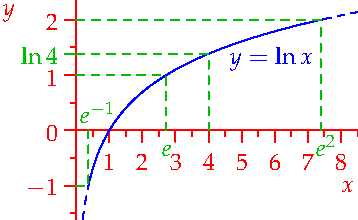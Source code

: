 settings.tex="pdflatex";

texpreamble("\usepackage{amsmath}
\usepackage{amsthm,amssymb}
\usepackage{mathpazo}
\usepackage[svgnames]{xcolor}
\usepackage{textcomp}
");
import graph;


size(180,110,IgnoreAspect);

real f(real x){return log(x);}

real m=0.2;
real a=0.4;
real b=7.5;
real M=8.5;

draw(graph(f,m,a),blue+dashed);
draw(graph(f,a,b),blue);
draw(graph(f,b,M),blue+dashed);

xaxis("$x$",0,M,red,RightTicks(beginlabel=false));
yaxis("$y$",red,LeftTicks(Step=1,step=0.5));

label("$y=\ln x$",(5.9,1.3),blue);

real x=exp(1);
real ht=f(x);
draw((x,0)--(x,ht)--(0,ht),heavygreen+dashed);
//dot((x,f(x)),heavygreen);
//xtick(Label("$e$",align=S),exp(1),S,heavygreen);
labelx("$e$",exp(1),0.3S,heavygreen);


real x=exp(-1);
real ht=f(x);
draw((x,0)--(x,ht)--(0,ht),heavygreen+dashed);
//dot((x,f(x)),heavygreen);
//xtick(Label("$e^{-1}$",align=N),exp(-1),N,heavygreen);
labelx("$e^{-1}$",exp(-1),0.8dir(70),heavygreen);

real x=exp(2);
real ht=f(x);
draw((x,0)--(x,ht)--(0,ht),heavygreen+dashed);
//dot((x,f(x)),heavygreen);
//xtick(Label("$e^2$",align=S),exp(2),S,heavygreen);
labelx("$e^2$",exp(2),0.4dir(290),heavygreen);

real x=4;
real ht=f(x);
draw((x,0)--(x,ht)--(0,ht),heavygreen+dashed);
ytick(Label("$\ln 4$",align=W),log(4),W,heavygreen);